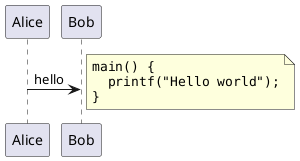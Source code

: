 @startuml Write_Code

Alice -> Bob : hello
note right
<code>
main() {
  printf("Hello world");
}
</code>
end note

@enduml